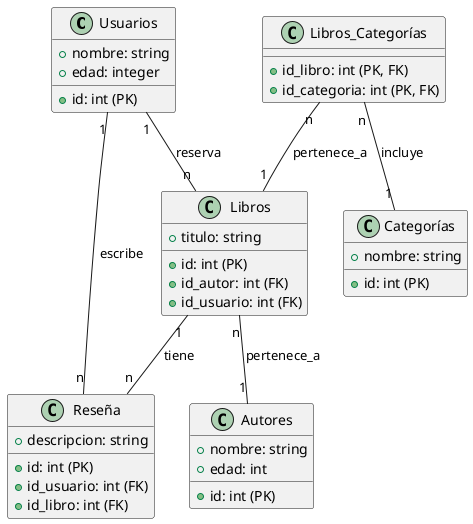 @startuml = startuml

class Usuarios {
    + id: int (PK)
    + nombre: string
    + edad: integer
}

class Libros {
    + id: int (PK)
    + titulo: string
    + id_autor: int (FK)
    + id_usuario: int (FK)
}

class Reseña {
    + id: int (PK)
    + id_usuario: int (FK)
    + id_libro: int (FK)
    + descripcion: string
}

class Autores {
    + id: int (PK)
    + nombre: string
    + edad: int
}

class Categorías {
    + id: int (PK)
    + nombre: string
}

class Libros_Categorías {
    + id_libro: int (PK, FK)
    + id_categoria: int (PK, FK)
}

Usuarios "1" -- "n" Reseña : escribe
Usuarios "1" -- "n" Libros : reserva
Libros "n" -- "1" Autores : pertenece_a
Libros "1" -- "n" Reseña : tiene
Libros_Categorías "n" -- "1" Categorías : incluye
Libros_Categorías "n" -- "1" Libros : pertenece_a

@enduml